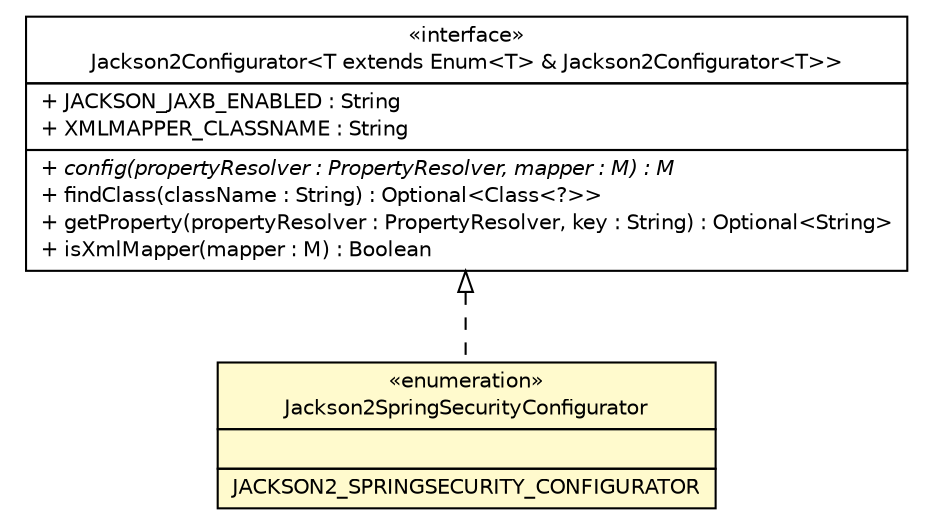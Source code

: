 #!/usr/local/bin/dot
#
# Class diagram 
# Generated by UMLGraph version R5_6-24-gf6e263 (http://www.umlgraph.org/)
#

digraph G {
	edge [fontname="Helvetica",fontsize=10,labelfontname="Helvetica",labelfontsize=10];
	node [fontname="Helvetica",fontsize=10,shape=plaintext];
	nodesep=0.25;
	ranksep=0.5;
	// cn.home1.oss.lib.common.SpringSecurityJackson2Module.Jackson2SpringSecurityConfigurator
	c6053 [label=<<table title="cn.home1.oss.lib.common.SpringSecurityJackson2Module.Jackson2SpringSecurityConfigurator" border="0" cellborder="1" cellspacing="0" cellpadding="2" port="p" bgcolor="lemonChiffon" href="./SpringSecurityJackson2Module.Jackson2SpringSecurityConfigurator.html">
		<tr><td><table border="0" cellspacing="0" cellpadding="1">
<tr><td align="center" balign="center"> &#171;enumeration&#187; </td></tr>
<tr><td align="center" balign="center"> Jackson2SpringSecurityConfigurator </td></tr>
		</table></td></tr>
		<tr><td><table border="0" cellspacing="0" cellpadding="1">
<tr><td align="left" balign="left">  </td></tr>
		</table></td></tr>
		<tr><td><table border="0" cellspacing="0" cellpadding="1">
<tr><td align="left" balign="left"> JACKSON2_SPRINGSECURITY_CONFIGURATOR </td></tr>
		</table></td></tr>
		</table>>, URL="./SpringSecurityJackson2Module.Jackson2SpringSecurityConfigurator.html", fontname="Helvetica", fontcolor="black", fontsize=10.0];
	// cn.home1.oss.lib.common.Jackson2Configurator<T extends java.lang.Enum<T> & cn.home1.oss.lib.common.Jackson2Configurator<T>>
	c6071 [label=<<table title="cn.home1.oss.lib.common.Jackson2Configurator" border="0" cellborder="1" cellspacing="0" cellpadding="2" port="p" href="./Jackson2Configurator.html">
		<tr><td><table border="0" cellspacing="0" cellpadding="1">
<tr><td align="center" balign="center"> &#171;interface&#187; </td></tr>
<tr><td align="center" balign="center"> Jackson2Configurator&lt;T extends Enum&lt;T&gt; &amp; Jackson2Configurator&lt;T&gt;&gt; </td></tr>
		</table></td></tr>
		<tr><td><table border="0" cellspacing="0" cellpadding="1">
<tr><td align="left" balign="left"> + JACKSON_JAXB_ENABLED : String </td></tr>
<tr><td align="left" balign="left"> + XMLMAPPER_CLASSNAME : String </td></tr>
		</table></td></tr>
		<tr><td><table border="0" cellspacing="0" cellpadding="1">
<tr><td align="left" balign="left"><font face="Helvetica-Oblique" point-size="10.0"> + config(propertyResolver : PropertyResolver, mapper : M) : M </font></td></tr>
<tr><td align="left" balign="left"> + findClass(className : String) : Optional&lt;Class&lt;?&gt;&gt; </td></tr>
<tr><td align="left" balign="left"> + getProperty(propertyResolver : PropertyResolver, key : String) : Optional&lt;String&gt; </td></tr>
<tr><td align="left" balign="left"> + isXmlMapper(mapper : M) : Boolean </td></tr>
		</table></td></tr>
		</table>>, URL="./Jackson2Configurator.html", fontname="Helvetica", fontcolor="black", fontsize=10.0];
	//cn.home1.oss.lib.common.SpringSecurityJackson2Module.Jackson2SpringSecurityConfigurator implements cn.home1.oss.lib.common.Jackson2Configurator<T extends java.lang.Enum<T> & cn.home1.oss.lib.common.Jackson2Configurator<T>>
	c6071:p -> c6053:p [dir=back,arrowtail=empty,style=dashed];
}

